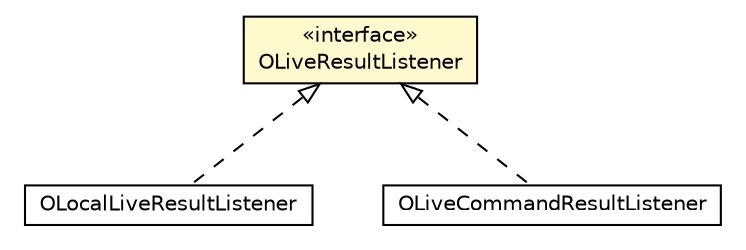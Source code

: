 #!/usr/local/bin/dot
#
# Class diagram 
# Generated by UMLGraph version R5_6-24-gf6e263 (http://www.umlgraph.org/)
#

digraph G {
	edge [fontname="Helvetica",fontsize=10,labelfontname="Helvetica",labelfontsize=10];
	node [fontname="Helvetica",fontsize=10,shape=plaintext];
	nodesep=0.25;
	ranksep=0.5;
	// com.orientechnologies.orient.core.sql.query.OLiveResultListener
	c2303415 [label=<<table title="com.orientechnologies.orient.core.sql.query.OLiveResultListener" border="0" cellborder="1" cellspacing="0" cellpadding="2" port="p" bgcolor="lemonChiffon" href="./OLiveResultListener.html">
		<tr><td><table border="0" cellspacing="0" cellpadding="1">
<tr><td align="center" balign="center"> &#171;interface&#187; </td></tr>
<tr><td align="center" balign="center"> OLiveResultListener </td></tr>
		</table></td></tr>
		</table>>, URL="./OLiveResultListener.html", fontname="Helvetica", fontcolor="black", fontsize=10.0];
	// com.orientechnologies.orient.core.sql.query.OLocalLiveResultListener
	c2303419 [label=<<table title="com.orientechnologies.orient.core.sql.query.OLocalLiveResultListener" border="0" cellborder="1" cellspacing="0" cellpadding="2" port="p" href="./OLocalLiveResultListener.html">
		<tr><td><table border="0" cellspacing="0" cellpadding="1">
<tr><td align="center" balign="center"> OLocalLiveResultListener </td></tr>
		</table></td></tr>
		</table>>, URL="./OLocalLiveResultListener.html", fontname="Helvetica", fontcolor="black", fontsize=10.0];
	// com.orientechnologies.orient.server.network.protocol.binary.OLiveCommandResultListener
	c2304207 [label=<<table title="com.orientechnologies.orient.server.network.protocol.binary.OLiveCommandResultListener" border="0" cellborder="1" cellspacing="0" cellpadding="2" port="p" href="../../../server/network/protocol/binary/OLiveCommandResultListener.html">
		<tr><td><table border="0" cellspacing="0" cellpadding="1">
<tr><td align="center" balign="center"> OLiveCommandResultListener </td></tr>
		</table></td></tr>
		</table>>, URL="../../../server/network/protocol/binary/OLiveCommandResultListener.html", fontname="Helvetica", fontcolor="black", fontsize=10.0];
	//com.orientechnologies.orient.core.sql.query.OLocalLiveResultListener implements com.orientechnologies.orient.core.sql.query.OLiveResultListener
	c2303415:p -> c2303419:p [dir=back,arrowtail=empty,style=dashed];
	//com.orientechnologies.orient.server.network.protocol.binary.OLiveCommandResultListener implements com.orientechnologies.orient.core.sql.query.OLiveResultListener
	c2303415:p -> c2304207:p [dir=back,arrowtail=empty,style=dashed];
}

